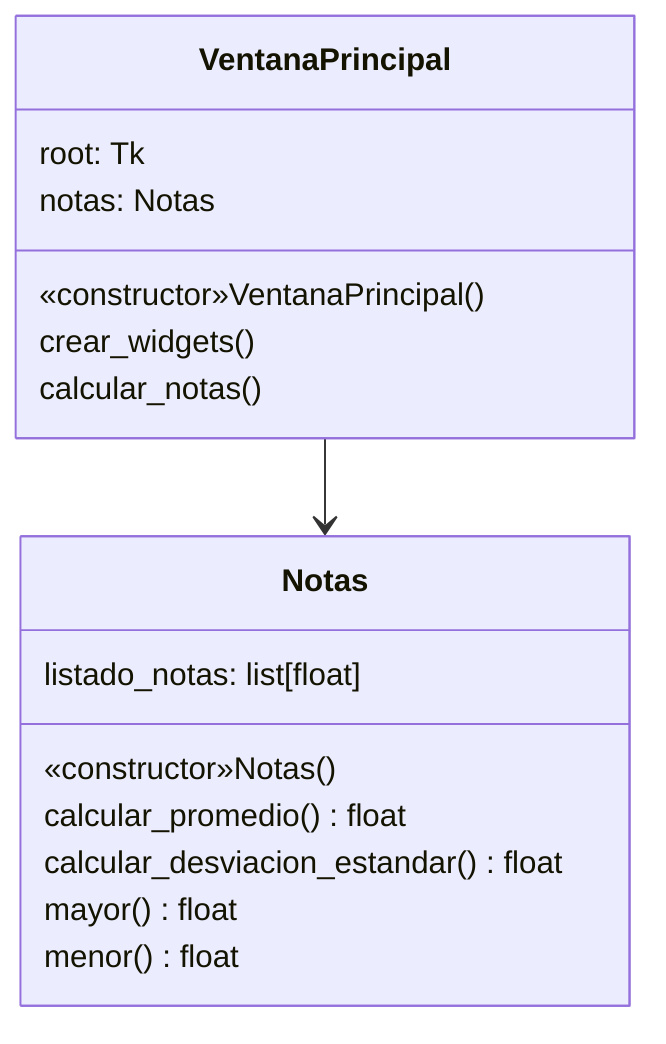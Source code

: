classDiagram
    class Notas {
        listado_notas: list[float]
        «constructor»Notas()
        calcular_promedio() float
        calcular_desviacion_estandar() float
        mayor() float
        menor() float
    }
    class VentanaPrincipal {
        root: Tk
        notas: Notas
        «constructor»VentanaPrincipal()
        crear_widgets()
        calcular_notas()
    }
    VentanaPrincipal --> Notas